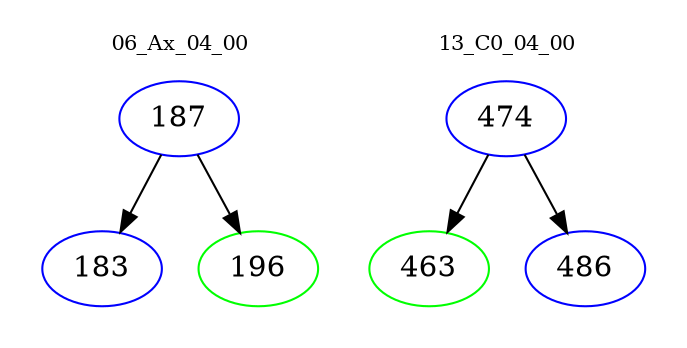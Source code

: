 digraph{
subgraph cluster_0 {
color = white
label = "06_Ax_04_00";
fontsize=10;
T0_187 [label="187", color="blue"]
T0_187 -> T0_183 [color="black"]
T0_183 [label="183", color="blue"]
T0_187 -> T0_196 [color="black"]
T0_196 [label="196", color="green"]
}
subgraph cluster_1 {
color = white
label = "13_C0_04_00";
fontsize=10;
T1_474 [label="474", color="blue"]
T1_474 -> T1_463 [color="black"]
T1_463 [label="463", color="green"]
T1_474 -> T1_486 [color="black"]
T1_486 [label="486", color="blue"]
}
}
